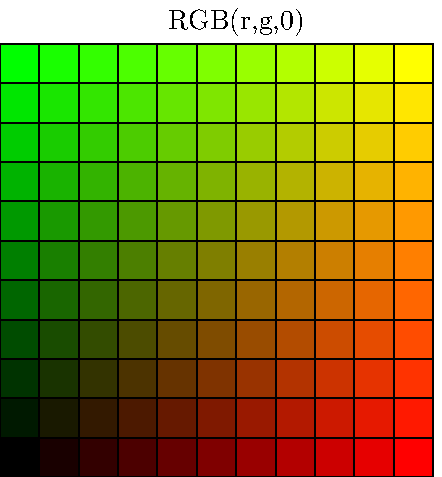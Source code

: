 beginfig(1)
  u := 1/2cm;
  defaultscale := 10pt/fontsize(defaultfont);
  path sqr; sqr := unitsquare scaled u;
  for i=0 upto 10:
    label.bot(decimal(i/10), ((i+1/2)*u,0));
    label.lft(decimal(i/10), (0,(i+1/2)*u));
    for j=0 upto 10:
      fill sqr shifted (i*u,j*u) withcolor (i*0.1, j*0.1,0);
      draw sqr shifted (i*u,j*u); % draw grid
    endfor;
  endfor;
  label.bot("r",(6u,-2/3u));
  label.lft("g",(-u,6u));
  label.top("RGB(r,g,0)", (6u,11u));
endfig

